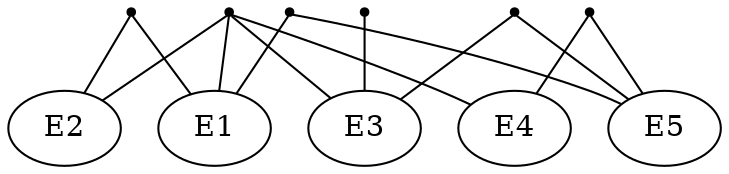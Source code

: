 graph Leters
{
V1 -- {E1,E5}
V2 -- {E1,E2}
V3 -- {E1,E2,E3,E4}
V4 -- {E4,E5}
V5 -- {E3,E3}
V6 -- {E3,E5}

V1 [shape=point]
V2 [shape=point]
V3 [shape=point]
V4 [shape=point]
V5 [shape=point]
V6 [shape=point]

}
